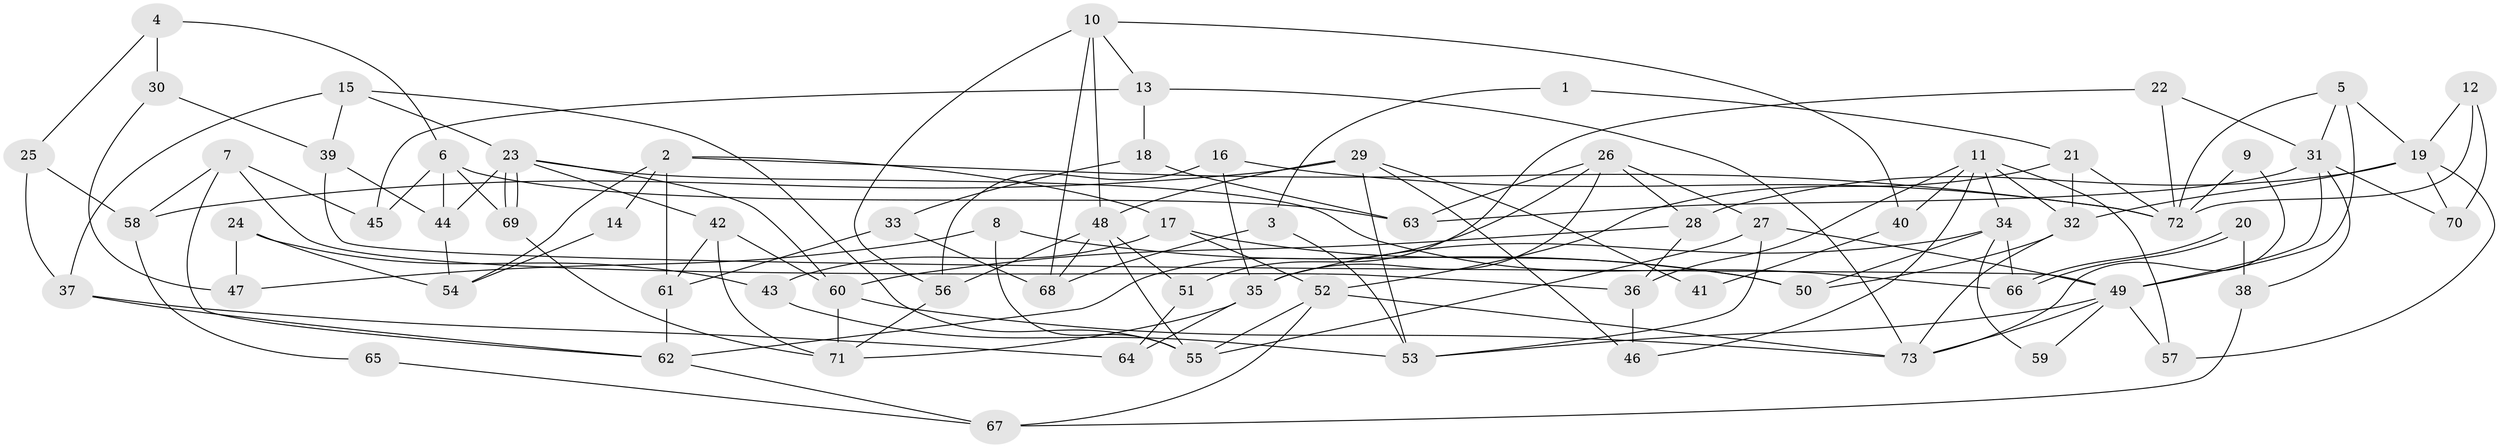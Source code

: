 // Generated by graph-tools (version 1.1) at 2025/50/03/09/25 03:50:08]
// undirected, 73 vertices, 146 edges
graph export_dot {
graph [start="1"]
  node [color=gray90,style=filled];
  1;
  2;
  3;
  4;
  5;
  6;
  7;
  8;
  9;
  10;
  11;
  12;
  13;
  14;
  15;
  16;
  17;
  18;
  19;
  20;
  21;
  22;
  23;
  24;
  25;
  26;
  27;
  28;
  29;
  30;
  31;
  32;
  33;
  34;
  35;
  36;
  37;
  38;
  39;
  40;
  41;
  42;
  43;
  44;
  45;
  46;
  47;
  48;
  49;
  50;
  51;
  52;
  53;
  54;
  55;
  56;
  57;
  58;
  59;
  60;
  61;
  62;
  63;
  64;
  65;
  66;
  67;
  68;
  69;
  70;
  71;
  72;
  73;
  1 -- 21;
  1 -- 3;
  2 -- 17;
  2 -- 72;
  2 -- 14;
  2 -- 54;
  2 -- 61;
  3 -- 68;
  3 -- 53;
  4 -- 30;
  4 -- 6;
  4 -- 25;
  5 -- 19;
  5 -- 72;
  5 -- 31;
  5 -- 49;
  6 -- 63;
  6 -- 44;
  6 -- 45;
  6 -- 69;
  7 -- 45;
  7 -- 62;
  7 -- 36;
  7 -- 58;
  8 -- 50;
  8 -- 55;
  8 -- 47;
  9 -- 73;
  9 -- 72;
  10 -- 48;
  10 -- 13;
  10 -- 40;
  10 -- 56;
  10 -- 68;
  11 -- 36;
  11 -- 32;
  11 -- 34;
  11 -- 40;
  11 -- 46;
  11 -- 57;
  12 -- 70;
  12 -- 72;
  12 -- 19;
  13 -- 18;
  13 -- 73;
  13 -- 45;
  14 -- 54;
  15 -- 23;
  15 -- 55;
  15 -- 37;
  15 -- 39;
  16 -- 35;
  16 -- 56;
  16 -- 72;
  17 -- 50;
  17 -- 52;
  17 -- 43;
  18 -- 63;
  18 -- 33;
  19 -- 28;
  19 -- 32;
  19 -- 57;
  19 -- 70;
  20 -- 38;
  20 -- 66;
  20 -- 66;
  21 -- 52;
  21 -- 32;
  21 -- 72;
  22 -- 31;
  22 -- 72;
  22 -- 51;
  23 -- 69;
  23 -- 69;
  23 -- 42;
  23 -- 44;
  23 -- 60;
  23 -- 66;
  24 -- 54;
  24 -- 43;
  24 -- 47;
  25 -- 58;
  25 -- 37;
  26 -- 62;
  26 -- 35;
  26 -- 27;
  26 -- 28;
  26 -- 63;
  27 -- 49;
  27 -- 53;
  27 -- 55;
  28 -- 36;
  28 -- 60;
  29 -- 48;
  29 -- 53;
  29 -- 41;
  29 -- 46;
  29 -- 58;
  30 -- 47;
  30 -- 39;
  31 -- 49;
  31 -- 38;
  31 -- 63;
  31 -- 70;
  32 -- 73;
  32 -- 50;
  33 -- 61;
  33 -- 68;
  34 -- 66;
  34 -- 35;
  34 -- 50;
  34 -- 59;
  35 -- 71;
  35 -- 64;
  36 -- 46;
  37 -- 62;
  37 -- 64;
  38 -- 67;
  39 -- 49;
  39 -- 44;
  40 -- 41;
  42 -- 60;
  42 -- 71;
  42 -- 61;
  43 -- 53;
  44 -- 54;
  48 -- 51;
  48 -- 56;
  48 -- 55;
  48 -- 68;
  49 -- 57;
  49 -- 53;
  49 -- 59;
  49 -- 73;
  51 -- 64;
  52 -- 73;
  52 -- 55;
  52 -- 67;
  56 -- 71;
  58 -- 65;
  60 -- 71;
  60 -- 73;
  61 -- 62;
  62 -- 67;
  65 -- 67;
  69 -- 71;
}
